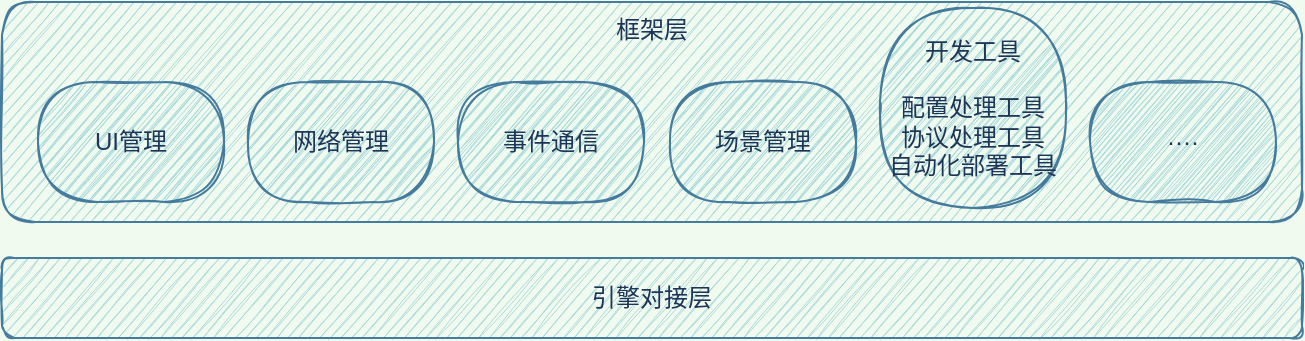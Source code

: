 <mxfile version="13.6.5">
    <diagram id="LpkSENAFwFBsIaX1rJZD" name="第 1 页">
        <mxGraphModel dx="859" dy="703" grid="1" gridSize="10" guides="1" tooltips="1" connect="1" arrows="1" fold="1" page="1" pageScale="1" pageWidth="350" pageHeight="200" background="#F1FAEE" math="0" shadow="0">
            <root>
                <mxCell id="0"/>
                <mxCell id="1" parent="0"/>
                <mxCell id="2" value="引擎对接层" style="rounded=1;whiteSpace=wrap;html=1;sketch=1;fillColor=#A8DADC;strokeColor=#457B9D;fontColor=#1D3557;" parent="1" vertex="1">
                    <mxGeometry x="20" y="138" width="650" height="40" as="geometry"/>
                </mxCell>
                <mxCell id="9" value="" style="group;sketch=1;fontColor=#1D3557;" parent="1" vertex="1" connectable="0">
                    <mxGeometry x="20" y="10" width="650" height="110" as="geometry"/>
                </mxCell>
                <mxCell id="3" value="框架层" style="rounded=1;whiteSpace=wrap;html=1;horizontal=1;verticalAlign=top;sketch=1;fillColor=#A8DADC;strokeColor=#457B9D;fontColor=#1D3557;" parent="9" vertex="1">
                    <mxGeometry width="650" height="110" as="geometry"/>
                </mxCell>
                <mxCell id="4" value="UI管理&lt;span style=&quot;color: rgba(0 , 0 , 0 , 0) ; font-family: monospace ; font-size: 0px&quot;&gt;%3CmxGraphModel%3E%3Croot%3E%3CmxCell%20id%3D%220%22%2F%3E%3CmxCell%20id%3D%221%22%20parent%3D%220%22%2F%3E%3CmxCell%20id%3D%222%22%20value%3D%22%E5%BC%95%E6%93%8E%E5%AF%B9%E6%8E%A5%E5%B1%82%22%20style%3D%22rounded%3D1%3BwhiteSpace%3Dwrap%3Bhtml%3D1%3B%22%20vertex%3D%221%22%20parent%3D%221%22%3E%3CmxGeometry%20x%3D%22150%22%20y%3D%22630%22%20width%3D%22650%22%20height%3D%2260%22%20as%3D%22geometry%22%2F%3E%3C%2FmxCell%3E%3C%2Froot%3E%3C%2FmxGraphModel%3E&lt;/span&gt;" style="rounded=1;whiteSpace=wrap;html=1;arcSize=50;sketch=1;fillColor=#A8DADC;strokeColor=#457B9D;fontColor=#1D3557;" parent="9" vertex="1">
                    <mxGeometry x="18" y="40" width="93" height="60" as="geometry"/>
                </mxCell>
                <mxCell id="5" value="网络管理&lt;span style=&quot;color: rgba(0 , 0 , 0 , 0) ; font-family: monospace ; font-size: 0px&quot;&gt;%3CmxGraphModel%3E%3Croot%3E%3CmxCell%20id%3D%220%22%2F%3E%3CmxCell%20id%3D%221%22%20parent%3D%220%22%2F%3E%3CmxCell%20id%3D%222%22%20value%3D%22UI%E7%AE%A1%E7%90%86%26lt%3Bspan%20style%3D%26quot%3Bcolor%3A%20rgba(0%20%2C%200%20%2C%200%20%2C%200)%20%3B%20font-family%3A%20monospace%20%3B%20font-size%3A%200px%26quot%3B%26gt%3B%253CmxGraphModel%253E%253Croot%253E%253CmxCell%2520id%253D%25220%2522%252F%253E%253CmxCell%2520id%253D%25221%2522%2520parent%253D%25220%2522%252F%253E%253CmxCell%2520id%253D%25222%2522%2520value%253D%2522%25E5%25BC%2595%25E6%2593%258E%25E5%25AF%25B9%25E6%258E%25A5%25E5%25B1%2582%2522%2520style%253D%2522rounded%253D1%253BwhiteSpace%253Dwrap%253Bhtml%253D1%253B%2522%2520vertex%253D%25221%2522%2520parent%253D%25221%2522%253E%253CmxGeometry%2520x%253D%2522150%2522%2520y%253D%2522630%2522%2520width%253D%2522650%2522%2520height%253D%252260%2522%2520as%253D%2522geometry%2522%252F%253E%253C%252FmxCell%253E%253C%252Froot%253E%253C%252FmxGraphModel%253E%26lt%3B%2Fspan%26gt%3B%22%20style%3D%22rounded%3D1%3BwhiteSpace%3Dwrap%3Bhtml%3D1%3B%22%20vertex%3D%221%22%20parent%3D%221%22%3E%3CmxGeometry%20x%3D%22160%22%20y%3D%22550%22%20width%3D%22120%22%20height%3D%2260%22%20as%3D%22geometry%22%2F%3E%3C%2FmxCell%3E%3C%2Froot%3E%3C%2FmxGraphModel%3E&lt;/span&gt;" style="rounded=1;whiteSpace=wrap;html=1;arcSize=50;sketch=1;fillColor=#A8DADC;strokeColor=#457B9D;fontColor=#1D3557;" parent="9" vertex="1">
                    <mxGeometry x="123" y="40" width="93" height="60" as="geometry"/>
                </mxCell>
                <mxCell id="6" value="事件通信" style="rounded=1;whiteSpace=wrap;html=1;arcSize=50;sketch=1;fillColor=#A8DADC;strokeColor=#457B9D;fontColor=#1D3557;" parent="9" vertex="1">
                    <mxGeometry x="228" y="40" width="93" height="60" as="geometry"/>
                </mxCell>
                <mxCell id="7" value="场景管理" style="rounded=1;whiteSpace=wrap;html=1;arcSize=50;sketch=1;fillColor=#A8DADC;strokeColor=#457B9D;fontColor=#1D3557;" parent="9" vertex="1">
                    <mxGeometry x="334" y="40" width="93" height="60" as="geometry"/>
                </mxCell>
                <mxCell id="8" value="&lt;div&gt;开发工具&lt;/div&gt;&lt;div&gt;&lt;br&gt;&lt;/div&gt;&lt;div&gt;配置处理工具&lt;/div&gt;&lt;div&gt;协议处理工具&lt;/div&gt;&lt;div&gt;自动化部署工具&lt;/div&gt;" style="rounded=1;whiteSpace=wrap;html=1;arcSize=50;sketch=1;fillColor=#A8DADC;strokeColor=#457B9D;fontColor=#1D3557;" parent="9" vertex="1">
                    <mxGeometry x="439" y="3" width="93" height="100" as="geometry"/>
                </mxCell>
                <mxCell id="10" value="····" style="rounded=1;whiteSpace=wrap;html=1;arcSize=50;sketch=1;fillColor=#A8DADC;strokeColor=#457B9D;fontColor=#1D3557;" parent="9" vertex="1">
                    <mxGeometry x="544" y="40" width="93" height="60" as="geometry"/>
                </mxCell>
            </root>
        </mxGraphModel>
    </diagram>
</mxfile>